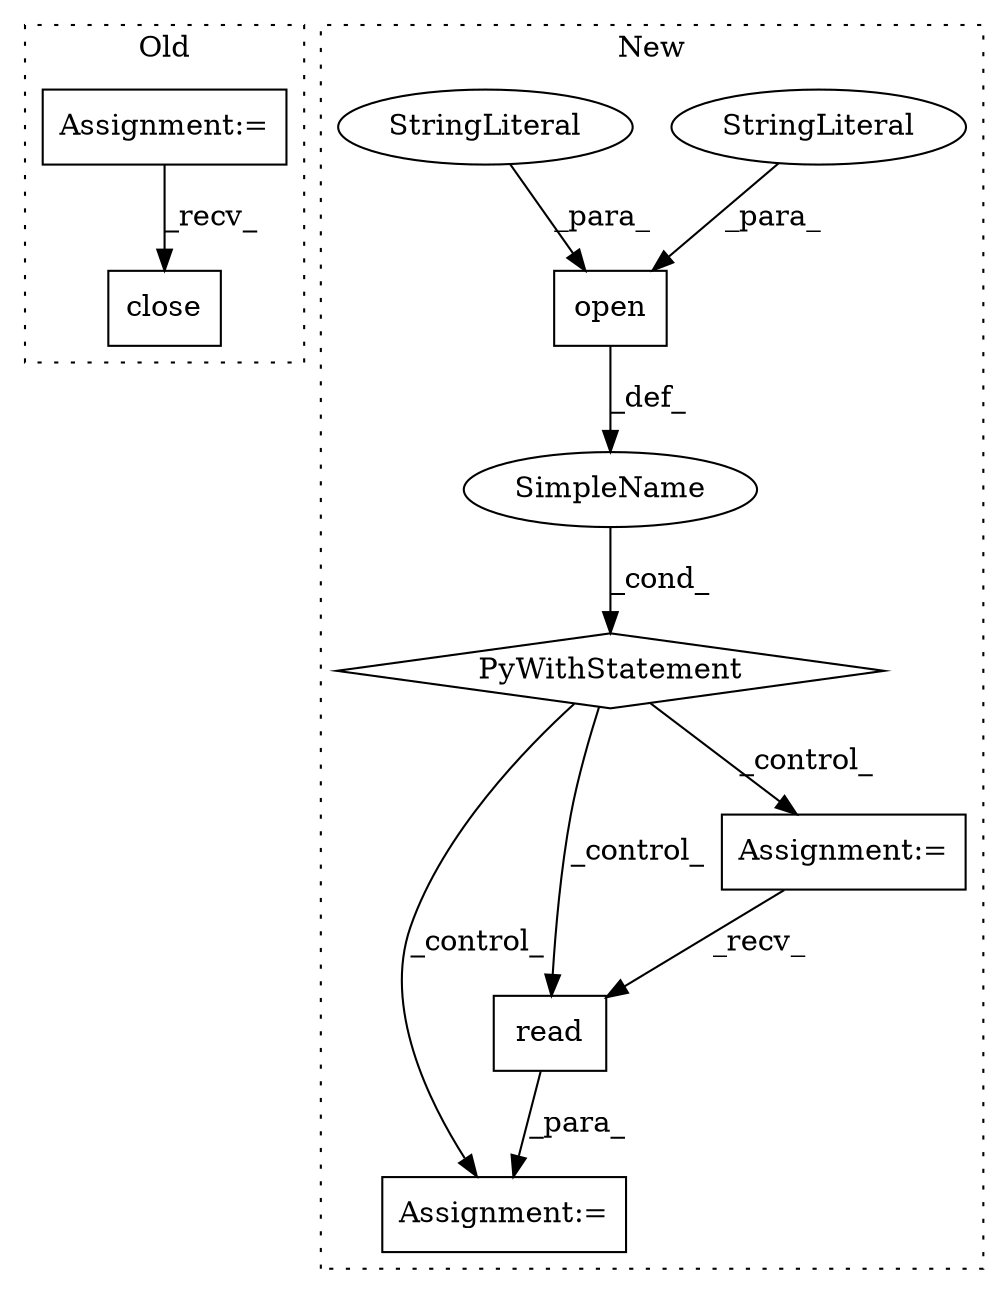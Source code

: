 digraph G {
subgraph cluster0 {
1 [label="close" a="32" s="16208" l="7" shape="box"];
4 [label="Assignment:=" a="7" s="16141" l="1" shape="box"];
label = "Old";
style="dotted";
}
subgraph cluster1 {
2 [label="open" a="32" s="16128,16149" l="5,1" shape="box"];
3 [label="PyWithStatement" a="104" s="16113,16150" l="10,2" shape="diamond"];
5 [label="Assignment:=" a="7" s="16187" l="1" shape="box"];
6 [label="SimpleName" a="42" s="" l="" shape="ellipse"];
7 [label="StringLiteral" a="45" s="16145" l="4" shape="ellipse"];
8 [label="StringLiteral" a="45" s="16133" l="11" shape="ellipse"];
9 [label="read" a="32" s="16190" l="6" shape="box"];
10 [label="Assignment:=" a="7" s="16174" l="1" shape="box"];
label = "New";
style="dotted";
}
2 -> 6 [label="_def_"];
3 -> 9 [label="_control_"];
3 -> 10 [label="_control_"];
3 -> 5 [label="_control_"];
4 -> 1 [label="_recv_"];
6 -> 3 [label="_cond_"];
7 -> 2 [label="_para_"];
8 -> 2 [label="_para_"];
9 -> 5 [label="_para_"];
10 -> 9 [label="_recv_"];
}